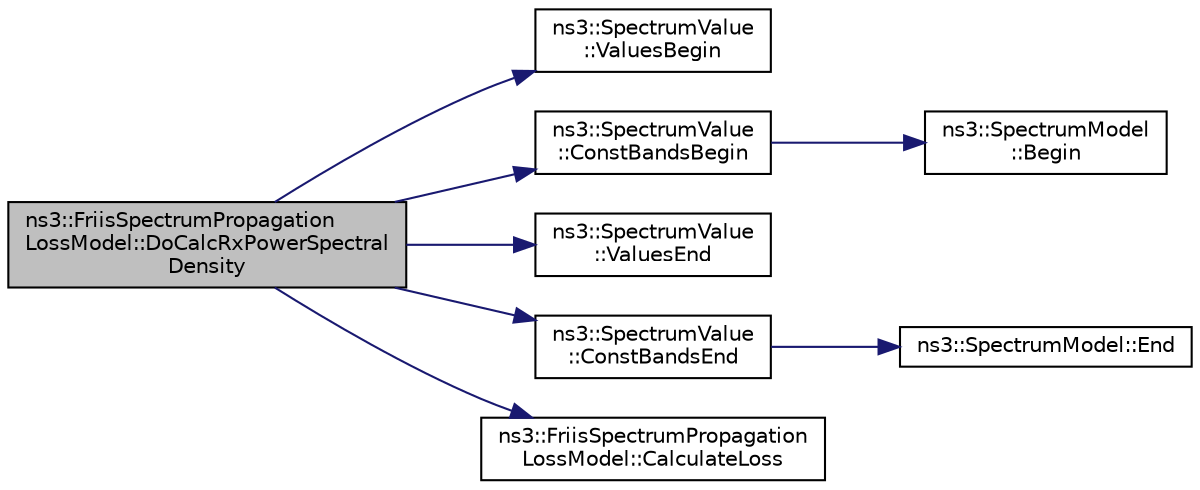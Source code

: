 digraph "ns3::FriisSpectrumPropagationLossModel::DoCalcRxPowerSpectralDensity"
{
  edge [fontname="Helvetica",fontsize="10",labelfontname="Helvetica",labelfontsize="10"];
  node [fontname="Helvetica",fontsize="10",shape=record];
  rankdir="LR";
  Node1 [label="ns3::FriisSpectrumPropagation\lLossModel::DoCalcRxPowerSpectral\lDensity",height=0.2,width=0.4,color="black", fillcolor="grey75", style="filled", fontcolor="black"];
  Node1 -> Node2 [color="midnightblue",fontsize="10",style="solid"];
  Node2 [label="ns3::SpectrumValue\l::ValuesBegin",height=0.2,width=0.4,color="black", fillcolor="white", style="filled",URL="$d5/d6e/classns3_1_1SpectrumValue.html#a3b1adae7ee52561bf560d7b604d9947d"];
  Node1 -> Node3 [color="midnightblue",fontsize="10",style="solid"];
  Node3 [label="ns3::SpectrumValue\l::ConstBandsBegin",height=0.2,width=0.4,color="black", fillcolor="white", style="filled",URL="$d5/d6e/classns3_1_1SpectrumValue.html#aea610473acf55a7327dfd50938c7ded4"];
  Node3 -> Node4 [color="midnightblue",fontsize="10",style="solid"];
  Node4 [label="ns3::SpectrumModel\l::Begin",height=0.2,width=0.4,color="black", fillcolor="white", style="filled",URL="$d2/da4/classns3_1_1SpectrumModel.html#a41b34bec2d882bb573849dad7237b10d"];
  Node1 -> Node5 [color="midnightblue",fontsize="10",style="solid"];
  Node5 [label="ns3::SpectrumValue\l::ValuesEnd",height=0.2,width=0.4,color="black", fillcolor="white", style="filled",URL="$d5/d6e/classns3_1_1SpectrumValue.html#aa0e76e888fc6cba3b01bf638b6c4567f"];
  Node1 -> Node6 [color="midnightblue",fontsize="10",style="solid"];
  Node6 [label="ns3::SpectrumValue\l::ConstBandsEnd",height=0.2,width=0.4,color="black", fillcolor="white", style="filled",URL="$d5/d6e/classns3_1_1SpectrumValue.html#a07f3f98e20f7a54138f7be6a307ea963"];
  Node6 -> Node7 [color="midnightblue",fontsize="10",style="solid"];
  Node7 [label="ns3::SpectrumModel::End",height=0.2,width=0.4,color="black", fillcolor="white", style="filled",URL="$d2/da4/classns3_1_1SpectrumModel.html#ac1c60822fc8fd0463905ac908df1e8b4"];
  Node1 -> Node8 [color="midnightblue",fontsize="10",style="solid"];
  Node8 [label="ns3::FriisSpectrumPropagation\lLossModel::CalculateLoss",height=0.2,width=0.4,color="black", fillcolor="white", style="filled",URL="$de/d2c/classns3_1_1FriisSpectrumPropagationLossModel.html#afee8e44bc6acd7c8dafd6a8df9688ea7"];
}
